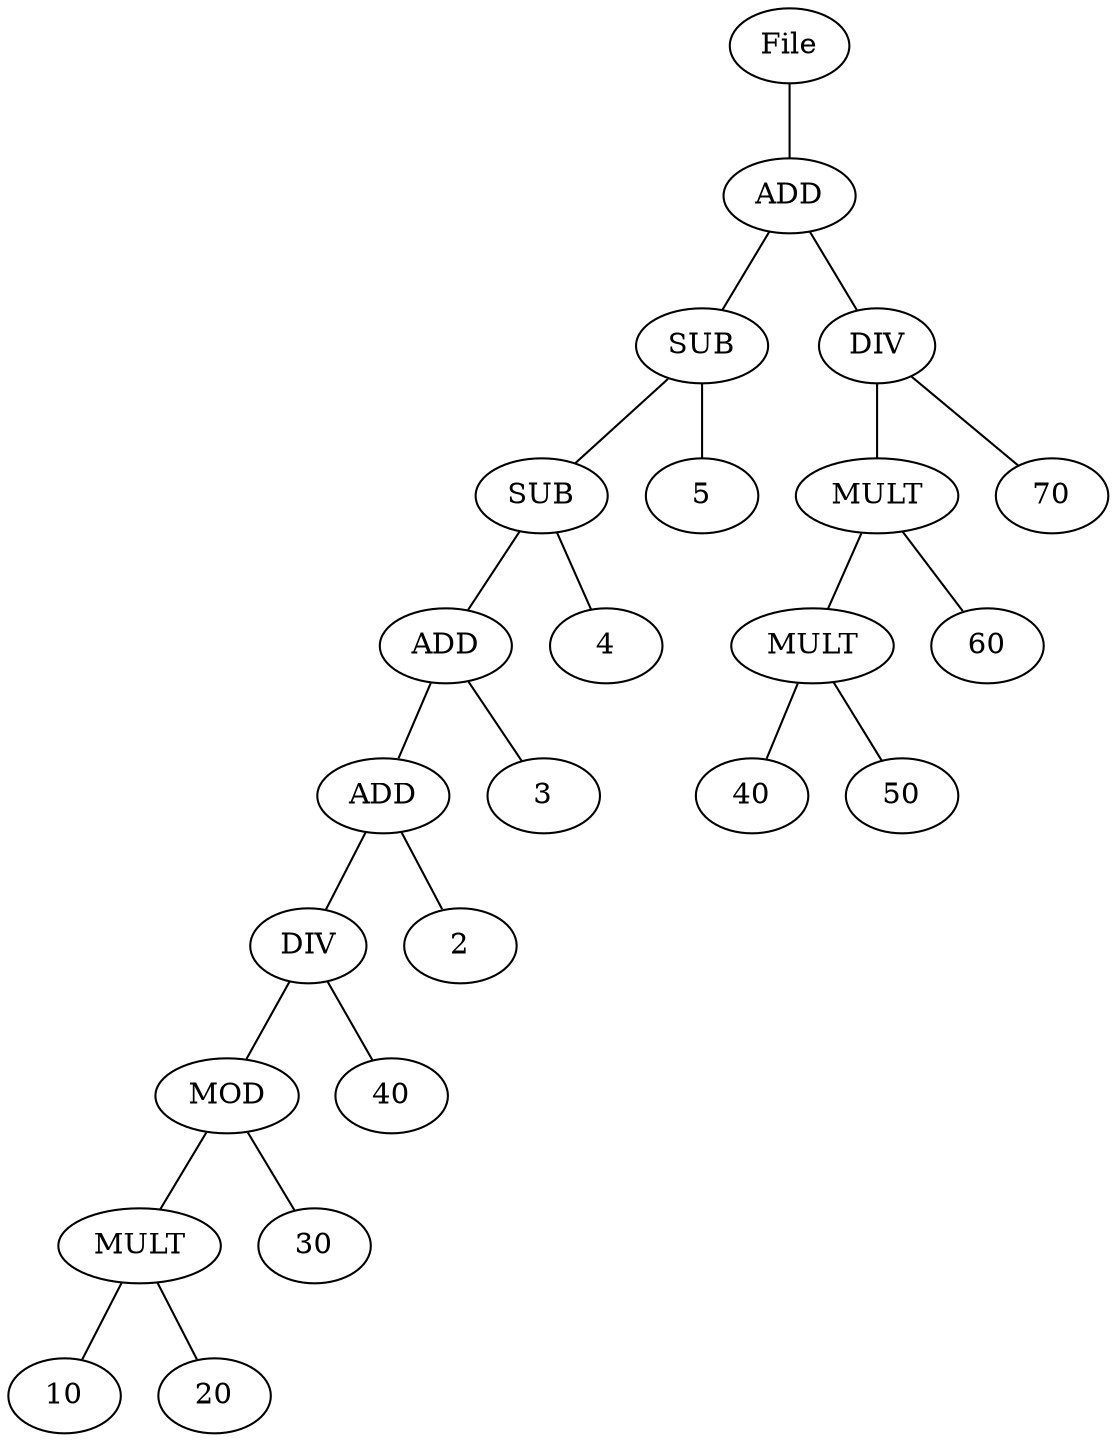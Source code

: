 graph AST {
  root [label="File"];
  root -- root_1792393294;
  root_1792393294 [label="ADD"];
  root_1792393294 -- root_1792393294_left;
  root_1792393294_left [label="SUB"];
  root_1792393294_left -- root_1792393294_left_left;
  root_1792393294_left_left [label="SUB"];
  root_1792393294_left_left -- root_1792393294_left_left_left;
  root_1792393294_left_left_left [label="ADD"];
  root_1792393294_left_left_left -- root_1792393294_left_left_left_left;
  root_1792393294_left_left_left_left [label="ADD"];
  root_1792393294_left_left_left_left -- root_1792393294_left_left_left_left_left;
  root_1792393294_left_left_left_left_left [label="DIV"];
  root_1792393294_left_left_left_left_left -- root_1792393294_left_left_left_left_left_left;
  root_1792393294_left_left_left_left_left_left [label="MOD"];
  root_1792393294_left_left_left_left_left_left -- root_1792393294_left_left_left_left_left_left_left;
  root_1792393294_left_left_left_left_left_left_left [label="MULT"];
  root_1792393294_left_left_left_left_left_left_left -- root_1792393294_left_left_left_left_left_left_left_left;
  root_1792393294_left_left_left_left_left_left_left_left [label="10"];
  root_1792393294_left_left_left_left_left_left_left -- root_1792393294_left_left_left_left_left_left_left_right;
  root_1792393294_left_left_left_left_left_left_left_right [label="20"];
  root_1792393294_left_left_left_left_left_left -- root_1792393294_left_left_left_left_left_left_right;
  root_1792393294_left_left_left_left_left_left_right [label="30"];
  root_1792393294_left_left_left_left_left -- root_1792393294_left_left_left_left_left_right;
  root_1792393294_left_left_left_left_left_right [label="40"];
  root_1792393294_left_left_left_left -- root_1792393294_left_left_left_left_right;
  root_1792393294_left_left_left_left_right [label="2"];
  root_1792393294_left_left_left -- root_1792393294_left_left_left_right;
  root_1792393294_left_left_left_right [label="3"];
  root_1792393294_left_left -- root_1792393294_left_left_right;
  root_1792393294_left_left_right [label="4"];
  root_1792393294_left -- root_1792393294_left_right;
  root_1792393294_left_right [label="5"];
  root_1792393294 -- root_1792393294_right;
  root_1792393294_right [label="DIV"];
  root_1792393294_right -- root_1792393294_right_left;
  root_1792393294_right_left [label="MULT"];
  root_1792393294_right_left -- root_1792393294_right_left_left;
  root_1792393294_right_left_left [label="MULT"];
  root_1792393294_right_left_left -- root_1792393294_right_left_left_left;
  root_1792393294_right_left_left_left [label="40"];
  root_1792393294_right_left_left -- root_1792393294_right_left_left_right;
  root_1792393294_right_left_left_right [label="50"];
  root_1792393294_right_left -- root_1792393294_right_left_right;
  root_1792393294_right_left_right [label="60"];
  root_1792393294_right -- root_1792393294_right_right;
  root_1792393294_right_right [label="70"];
}
